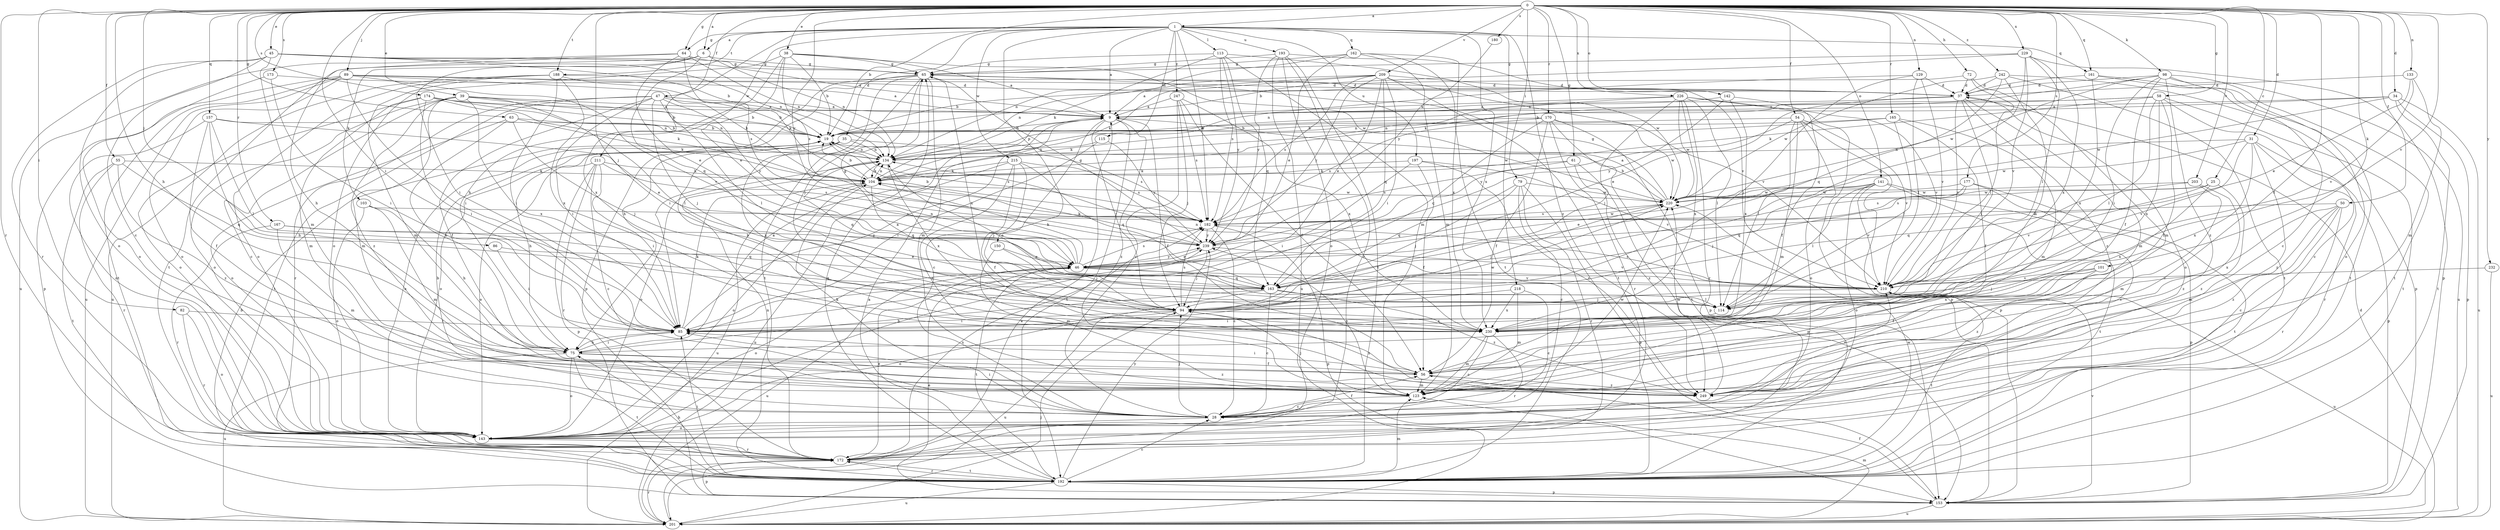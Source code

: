 strict digraph  {
0;
1;
6;
9;
19;
25;
28;
31;
34;
35;
37;
38;
39;
45;
46;
47;
50;
54;
55;
56;
58;
61;
63;
64;
65;
72;
75;
79;
82;
85;
86;
89;
94;
98;
101;
103;
104;
113;
114;
115;
123;
129;
133;
134;
141;
142;
143;
150;
153;
157;
161;
162;
163;
165;
167;
170;
172;
173;
174;
177;
180;
182;
188;
192;
193;
197;
201;
203;
209;
210;
211;
215;
218;
220;
226;
229;
230;
232;
239;
242;
247;
249;
0 -> 1  [label=a];
0 -> 6  [label=a];
0 -> 19  [label=b];
0 -> 25  [label=c];
0 -> 31  [label=d];
0 -> 34  [label=d];
0 -> 38  [label=e];
0 -> 39  [label=e];
0 -> 45  [label=e];
0 -> 47  [label=f];
0 -> 50  [label=f];
0 -> 54  [label=f];
0 -> 55  [label=f];
0 -> 56  [label=f];
0 -> 58  [label=g];
0 -> 61  [label=g];
0 -> 63  [label=g];
0 -> 64  [label=g];
0 -> 72  [label=h];
0 -> 75  [label=h];
0 -> 79  [label=i];
0 -> 82  [label=i];
0 -> 85  [label=i];
0 -> 86  [label=j];
0 -> 89  [label=j];
0 -> 94  [label=j];
0 -> 98  [label=k];
0 -> 101  [label=k];
0 -> 129  [label=n];
0 -> 133  [label=n];
0 -> 141  [label=o];
0 -> 142  [label=o];
0 -> 157  [label=q];
0 -> 161  [label=q];
0 -> 165  [label=r];
0 -> 167  [label=r];
0 -> 170  [label=r];
0 -> 172  [label=r];
0 -> 173  [label=s];
0 -> 174  [label=s];
0 -> 177  [label=s];
0 -> 180  [label=s];
0 -> 188  [label=t];
0 -> 203  [label=v];
0 -> 209  [label=v];
0 -> 210  [label=v];
0 -> 226  [label=x];
0 -> 229  [label=x];
0 -> 232  [label=y];
0 -> 239  [label=y];
0 -> 242  [label=z];
1 -> 6  [label=a];
1 -> 9  [label=a];
1 -> 35  [label=d];
1 -> 64  [label=g];
1 -> 75  [label=h];
1 -> 113  [label=l];
1 -> 115  [label=m];
1 -> 150  [label=p];
1 -> 161  [label=q];
1 -> 162  [label=q];
1 -> 182  [label=s];
1 -> 188  [label=t];
1 -> 193  [label=u];
1 -> 197  [label=u];
1 -> 211  [label=w];
1 -> 215  [label=w];
1 -> 218  [label=w];
1 -> 230  [label=x];
1 -> 247  [label=z];
1 -> 249  [label=z];
6 -> 65  [label=g];
6 -> 85  [label=i];
6 -> 103  [label=k];
6 -> 134  [label=n];
6 -> 163  [label=q];
6 -> 192  [label=t];
9 -> 19  [label=b];
9 -> 28  [label=c];
9 -> 56  [label=f];
9 -> 94  [label=j];
9 -> 192  [label=t];
9 -> 249  [label=z];
19 -> 134  [label=n];
19 -> 143  [label=o];
19 -> 182  [label=s];
25 -> 182  [label=s];
25 -> 210  [label=v];
25 -> 220  [label=w];
25 -> 230  [label=x];
25 -> 249  [label=z];
28 -> 19  [label=b];
28 -> 56  [label=f];
28 -> 85  [label=i];
28 -> 94  [label=j];
28 -> 104  [label=k];
28 -> 143  [label=o];
31 -> 134  [label=n];
31 -> 153  [label=p];
31 -> 172  [label=r];
31 -> 210  [label=v];
31 -> 220  [label=w];
31 -> 230  [label=x];
31 -> 249  [label=z];
34 -> 9  [label=a];
34 -> 19  [label=b];
34 -> 153  [label=p];
34 -> 192  [label=t];
34 -> 201  [label=u];
34 -> 220  [label=w];
35 -> 75  [label=h];
35 -> 134  [label=n];
35 -> 143  [label=o];
35 -> 182  [label=s];
35 -> 230  [label=x];
37 -> 9  [label=a];
37 -> 46  [label=e];
37 -> 85  [label=i];
37 -> 123  [label=m];
37 -> 143  [label=o];
37 -> 210  [label=v];
37 -> 249  [label=z];
38 -> 9  [label=a];
38 -> 19  [label=b];
38 -> 46  [label=e];
38 -> 65  [label=g];
38 -> 143  [label=o];
38 -> 182  [label=s];
38 -> 220  [label=w];
38 -> 230  [label=x];
39 -> 9  [label=a];
39 -> 19  [label=b];
39 -> 28  [label=c];
39 -> 114  [label=l];
39 -> 123  [label=m];
39 -> 134  [label=n];
39 -> 143  [label=o];
39 -> 230  [label=x];
39 -> 249  [label=z];
45 -> 9  [label=a];
45 -> 19  [label=b];
45 -> 28  [label=c];
45 -> 65  [label=g];
45 -> 123  [label=m];
45 -> 134  [label=n];
45 -> 143  [label=o];
45 -> 172  [label=r];
46 -> 65  [label=g];
46 -> 104  [label=k];
46 -> 134  [label=n];
46 -> 143  [label=o];
46 -> 163  [label=q];
46 -> 182  [label=s];
46 -> 192  [label=t];
46 -> 201  [label=u];
46 -> 210  [label=v];
46 -> 239  [label=y];
47 -> 9  [label=a];
47 -> 19  [label=b];
47 -> 56  [label=f];
47 -> 85  [label=i];
47 -> 94  [label=j];
47 -> 114  [label=l];
47 -> 172  [label=r];
47 -> 192  [label=t];
47 -> 239  [label=y];
50 -> 28  [label=c];
50 -> 123  [label=m];
50 -> 172  [label=r];
50 -> 182  [label=s];
50 -> 230  [label=x];
50 -> 249  [label=z];
54 -> 19  [label=b];
54 -> 114  [label=l];
54 -> 123  [label=m];
54 -> 143  [label=o];
54 -> 153  [label=p];
54 -> 210  [label=v];
54 -> 239  [label=y];
55 -> 104  [label=k];
55 -> 163  [label=q];
55 -> 172  [label=r];
55 -> 192  [label=t];
55 -> 249  [label=z];
56 -> 85  [label=i];
56 -> 123  [label=m];
56 -> 249  [label=z];
58 -> 9  [label=a];
58 -> 28  [label=c];
58 -> 56  [label=f];
58 -> 104  [label=k];
58 -> 114  [label=l];
58 -> 134  [label=n];
58 -> 192  [label=t];
58 -> 230  [label=x];
61 -> 104  [label=k];
61 -> 153  [label=p];
61 -> 182  [label=s];
61 -> 249  [label=z];
63 -> 19  [label=b];
63 -> 75  [label=h];
63 -> 94  [label=j];
63 -> 104  [label=k];
63 -> 143  [label=o];
64 -> 46  [label=e];
64 -> 65  [label=g];
64 -> 75  [label=h];
64 -> 134  [label=n];
64 -> 182  [label=s];
64 -> 201  [label=u];
65 -> 37  [label=d];
65 -> 75  [label=h];
65 -> 85  [label=i];
65 -> 94  [label=j];
65 -> 123  [label=m];
65 -> 153  [label=p];
65 -> 192  [label=t];
65 -> 230  [label=x];
72 -> 19  [label=b];
72 -> 37  [label=d];
72 -> 114  [label=l];
72 -> 123  [label=m];
75 -> 9  [label=a];
75 -> 56  [label=f];
75 -> 85  [label=i];
75 -> 143  [label=o];
75 -> 192  [label=t];
75 -> 201  [label=u];
75 -> 249  [label=z];
79 -> 28  [label=c];
79 -> 94  [label=j];
79 -> 153  [label=p];
79 -> 163  [label=q];
79 -> 172  [label=r];
79 -> 220  [label=w];
82 -> 85  [label=i];
82 -> 143  [label=o];
82 -> 172  [label=r];
85 -> 9  [label=a];
85 -> 75  [label=h];
85 -> 104  [label=k];
85 -> 220  [label=w];
86 -> 46  [label=e];
86 -> 85  [label=i];
89 -> 9  [label=a];
89 -> 37  [label=d];
89 -> 85  [label=i];
89 -> 104  [label=k];
89 -> 143  [label=o];
89 -> 153  [label=p];
89 -> 192  [label=t];
89 -> 201  [label=u];
89 -> 210  [label=v];
94 -> 85  [label=i];
94 -> 182  [label=s];
94 -> 201  [label=u];
94 -> 230  [label=x];
94 -> 249  [label=z];
98 -> 37  [label=d];
98 -> 56  [label=f];
98 -> 85  [label=i];
98 -> 104  [label=k];
98 -> 143  [label=o];
98 -> 192  [label=t];
98 -> 201  [label=u];
98 -> 220  [label=w];
98 -> 249  [label=z];
101 -> 56  [label=f];
101 -> 94  [label=j];
101 -> 210  [label=v];
101 -> 230  [label=x];
101 -> 249  [label=z];
103 -> 75  [label=h];
103 -> 123  [label=m];
103 -> 143  [label=o];
103 -> 182  [label=s];
104 -> 19  [label=b];
104 -> 134  [label=n];
104 -> 143  [label=o];
104 -> 163  [label=q];
104 -> 201  [label=u];
104 -> 220  [label=w];
113 -> 65  [label=g];
113 -> 104  [label=k];
113 -> 123  [label=m];
113 -> 163  [label=q];
113 -> 182  [label=s];
113 -> 220  [label=w];
113 -> 239  [label=y];
114 -> 85  [label=i];
114 -> 134  [label=n];
115 -> 85  [label=i];
115 -> 134  [label=n];
115 -> 239  [label=y];
123 -> 28  [label=c];
123 -> 94  [label=j];
123 -> 220  [label=w];
123 -> 239  [label=y];
129 -> 37  [label=d];
129 -> 94  [label=j];
129 -> 114  [label=l];
129 -> 134  [label=n];
129 -> 210  [label=v];
133 -> 37  [label=d];
133 -> 46  [label=e];
133 -> 123  [label=m];
133 -> 210  [label=v];
134 -> 104  [label=k];
134 -> 143  [label=o];
134 -> 163  [label=q];
134 -> 230  [label=x];
141 -> 46  [label=e];
141 -> 94  [label=j];
141 -> 114  [label=l];
141 -> 143  [label=o];
141 -> 153  [label=p];
141 -> 192  [label=t];
141 -> 210  [label=v];
141 -> 220  [label=w];
142 -> 9  [label=a];
142 -> 56  [label=f];
142 -> 230  [label=x];
142 -> 239  [label=y];
143 -> 172  [label=r];
143 -> 239  [label=y];
150 -> 46  [label=e];
150 -> 94  [label=j];
150 -> 123  [label=m];
153 -> 46  [label=e];
153 -> 56  [label=f];
153 -> 201  [label=u];
153 -> 210  [label=v];
157 -> 19  [label=b];
157 -> 46  [label=e];
157 -> 56  [label=f];
157 -> 75  [label=h];
157 -> 114  [label=l];
157 -> 143  [label=o];
161 -> 28  [label=c];
161 -> 37  [label=d];
161 -> 192  [label=t];
161 -> 230  [label=x];
162 -> 46  [label=e];
162 -> 65  [label=g];
162 -> 123  [label=m];
162 -> 134  [label=n];
162 -> 192  [label=t];
162 -> 230  [label=x];
163 -> 28  [label=c];
163 -> 75  [label=h];
163 -> 114  [label=l];
163 -> 143  [label=o];
163 -> 249  [label=z];
165 -> 19  [label=b];
165 -> 56  [label=f];
165 -> 104  [label=k];
165 -> 114  [label=l];
165 -> 123  [label=m];
167 -> 123  [label=m];
167 -> 163  [label=q];
167 -> 172  [label=r];
167 -> 239  [label=y];
170 -> 19  [label=b];
170 -> 56  [label=f];
170 -> 153  [label=p];
170 -> 163  [label=q];
170 -> 172  [label=r];
170 -> 182  [label=s];
170 -> 192  [label=t];
170 -> 220  [label=w];
172 -> 46  [label=e];
172 -> 134  [label=n];
172 -> 153  [label=p];
172 -> 182  [label=s];
172 -> 192  [label=t];
173 -> 37  [label=d];
173 -> 85  [label=i];
173 -> 143  [label=o];
174 -> 9  [label=a];
174 -> 19  [label=b];
174 -> 85  [label=i];
174 -> 104  [label=k];
174 -> 123  [label=m];
174 -> 134  [label=n];
174 -> 143  [label=o];
177 -> 28  [label=c];
177 -> 163  [label=q];
177 -> 182  [label=s];
177 -> 192  [label=t];
177 -> 220  [label=w];
180 -> 239  [label=y];
182 -> 19  [label=b];
182 -> 28  [label=c];
182 -> 153  [label=p];
182 -> 220  [label=w];
182 -> 239  [label=y];
188 -> 37  [label=d];
188 -> 85  [label=i];
188 -> 104  [label=k];
188 -> 123  [label=m];
188 -> 143  [label=o];
188 -> 201  [label=u];
188 -> 230  [label=x];
192 -> 9  [label=a];
192 -> 19  [label=b];
192 -> 28  [label=c];
192 -> 65  [label=g];
192 -> 75  [label=h];
192 -> 85  [label=i];
192 -> 123  [label=m];
192 -> 153  [label=p];
192 -> 172  [label=r];
192 -> 201  [label=u];
192 -> 220  [label=w];
192 -> 239  [label=y];
193 -> 65  [label=g];
193 -> 143  [label=o];
193 -> 172  [label=r];
193 -> 192  [label=t];
193 -> 201  [label=u];
193 -> 210  [label=v];
193 -> 239  [label=y];
197 -> 56  [label=f];
197 -> 85  [label=i];
197 -> 104  [label=k];
197 -> 210  [label=v];
197 -> 249  [label=z];
201 -> 9  [label=a];
201 -> 37  [label=d];
201 -> 94  [label=j];
201 -> 123  [label=m];
201 -> 172  [label=r];
203 -> 123  [label=m];
203 -> 163  [label=q];
203 -> 220  [label=w];
203 -> 249  [label=z];
209 -> 9  [label=a];
209 -> 37  [label=d];
209 -> 46  [label=e];
209 -> 85  [label=i];
209 -> 104  [label=k];
209 -> 134  [label=n];
209 -> 163  [label=q];
209 -> 182  [label=s];
209 -> 192  [label=t];
209 -> 210  [label=v];
209 -> 239  [label=y];
210 -> 94  [label=j];
210 -> 134  [label=n];
210 -> 182  [label=s];
210 -> 192  [label=t];
210 -> 201  [label=u];
211 -> 28  [label=c];
211 -> 85  [label=i];
211 -> 104  [label=k];
211 -> 143  [label=o];
211 -> 153  [label=p];
211 -> 172  [label=r];
211 -> 182  [label=s];
215 -> 56  [label=f];
215 -> 94  [label=j];
215 -> 104  [label=k];
215 -> 163  [label=q];
215 -> 182  [label=s];
215 -> 201  [label=u];
215 -> 249  [label=z];
218 -> 28  [label=c];
218 -> 94  [label=j];
218 -> 123  [label=m];
218 -> 230  [label=x];
220 -> 9  [label=a];
220 -> 19  [label=b];
220 -> 65  [label=g];
220 -> 94  [label=j];
220 -> 182  [label=s];
226 -> 9  [label=a];
226 -> 94  [label=j];
226 -> 114  [label=l];
226 -> 134  [label=n];
226 -> 153  [label=p];
226 -> 172  [label=r];
226 -> 210  [label=v];
226 -> 220  [label=w];
226 -> 230  [label=x];
229 -> 19  [label=b];
229 -> 65  [label=g];
229 -> 114  [label=l];
229 -> 153  [label=p];
229 -> 163  [label=q];
229 -> 210  [label=v];
229 -> 230  [label=x];
230 -> 19  [label=b];
230 -> 28  [label=c];
230 -> 123  [label=m];
230 -> 172  [label=r];
232 -> 201  [label=u];
232 -> 210  [label=v];
239 -> 46  [label=e];
239 -> 65  [label=g];
239 -> 94  [label=j];
239 -> 104  [label=k];
239 -> 210  [label=v];
242 -> 37  [label=d];
242 -> 75  [label=h];
242 -> 153  [label=p];
242 -> 163  [label=q];
242 -> 192  [label=t];
242 -> 220  [label=w];
247 -> 9  [label=a];
247 -> 28  [label=c];
247 -> 56  [label=f];
247 -> 94  [label=j];
247 -> 182  [label=s];
247 -> 230  [label=x];
249 -> 210  [label=v];
249 -> 220  [label=w];
}
